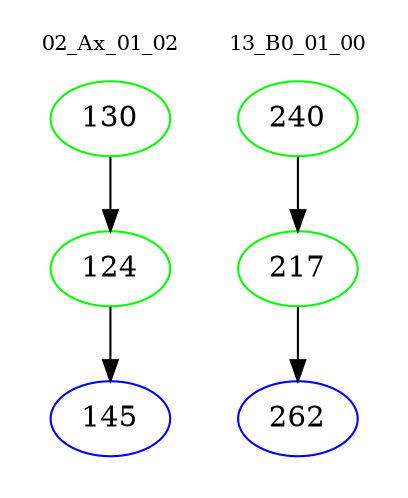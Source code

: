 digraph{
subgraph cluster_0 {
color = white
label = "02_Ax_01_02";
fontsize=10;
T0_130 [label="130", color="green"]
T0_130 -> T0_124 [color="black"]
T0_124 [label="124", color="green"]
T0_124 -> T0_145 [color="black"]
T0_145 [label="145", color="blue"]
}
subgraph cluster_1 {
color = white
label = "13_B0_01_00";
fontsize=10;
T1_240 [label="240", color="green"]
T1_240 -> T1_217 [color="black"]
T1_217 [label="217", color="green"]
T1_217 -> T1_262 [color="black"]
T1_262 [label="262", color="blue"]
}
}
